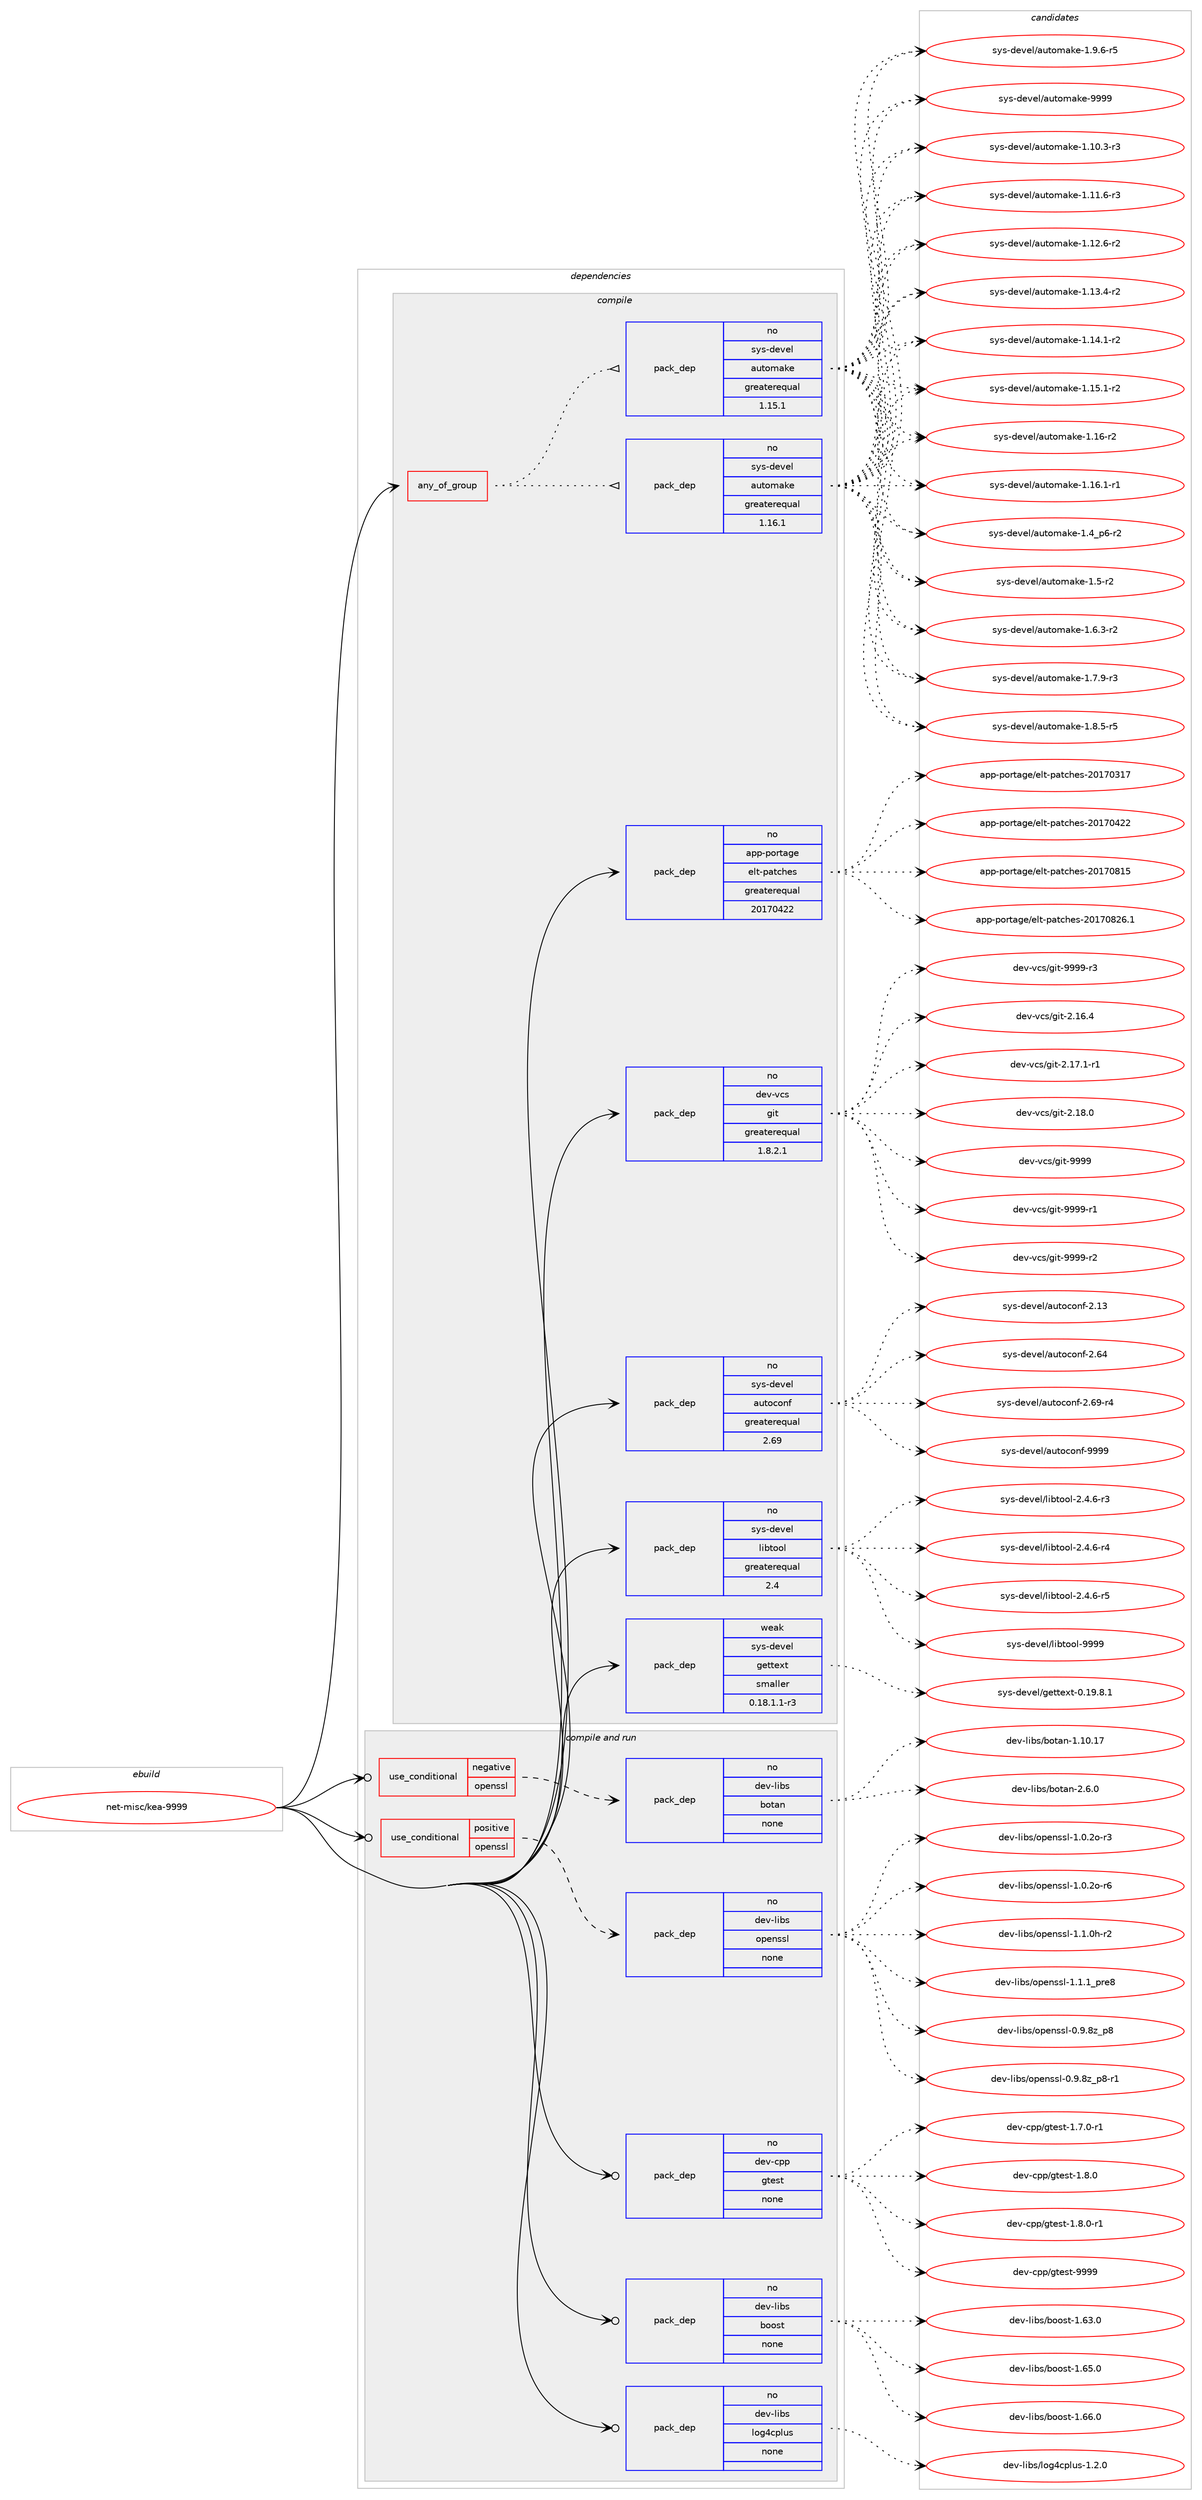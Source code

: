 digraph prolog {

# *************
# Graph options
# *************

newrank=true;
concentrate=true;
compound=true;
graph [rankdir=LR,fontname=Helvetica,fontsize=10,ranksep=1.5];#, ranksep=2.5, nodesep=0.2];
edge  [arrowhead=vee];
node  [fontname=Helvetica,fontsize=10];

# **********
# The ebuild
# **********

subgraph cluster_leftcol {
color=gray;
rank=same;
label=<<i>ebuild</i>>;
id [label="net-misc/kea-9999", color=red, width=4, href="../net-misc/kea-9999.svg"];
}

# ****************
# The dependencies
# ****************

subgraph cluster_midcol {
color=gray;
label=<<i>dependencies</i>>;
subgraph cluster_compile {
fillcolor="#eeeeee";
style=filled;
label=<<i>compile</i>>;
subgraph any24 {
dependency1272 [label=<<TABLE BORDER="0" CELLBORDER="1" CELLSPACING="0" CELLPADDING="4"><TR><TD CELLPADDING="10">any_of_group</TD></TR></TABLE>>, shape=none, color=red];subgraph pack931 {
dependency1273 [label=<<TABLE BORDER="0" CELLBORDER="1" CELLSPACING="0" CELLPADDING="4" WIDTH="220"><TR><TD ROWSPAN="6" CELLPADDING="30">pack_dep</TD></TR><TR><TD WIDTH="110">no</TD></TR><TR><TD>sys-devel</TD></TR><TR><TD>automake</TD></TR><TR><TD>greaterequal</TD></TR><TR><TD>1.16.1</TD></TR></TABLE>>, shape=none, color=blue];
}
dependency1272:e -> dependency1273:w [weight=20,style="dotted",arrowhead="oinv"];
subgraph pack932 {
dependency1274 [label=<<TABLE BORDER="0" CELLBORDER="1" CELLSPACING="0" CELLPADDING="4" WIDTH="220"><TR><TD ROWSPAN="6" CELLPADDING="30">pack_dep</TD></TR><TR><TD WIDTH="110">no</TD></TR><TR><TD>sys-devel</TD></TR><TR><TD>automake</TD></TR><TR><TD>greaterequal</TD></TR><TR><TD>1.15.1</TD></TR></TABLE>>, shape=none, color=blue];
}
dependency1272:e -> dependency1274:w [weight=20,style="dotted",arrowhead="oinv"];
}
id:e -> dependency1272:w [weight=20,style="solid",arrowhead="vee"];
subgraph pack933 {
dependency1275 [label=<<TABLE BORDER="0" CELLBORDER="1" CELLSPACING="0" CELLPADDING="4" WIDTH="220"><TR><TD ROWSPAN="6" CELLPADDING="30">pack_dep</TD></TR><TR><TD WIDTH="110">no</TD></TR><TR><TD>app-portage</TD></TR><TR><TD>elt-patches</TD></TR><TR><TD>greaterequal</TD></TR><TR><TD>20170422</TD></TR></TABLE>>, shape=none, color=blue];
}
id:e -> dependency1275:w [weight=20,style="solid",arrowhead="vee"];
subgraph pack934 {
dependency1276 [label=<<TABLE BORDER="0" CELLBORDER="1" CELLSPACING="0" CELLPADDING="4" WIDTH="220"><TR><TD ROWSPAN="6" CELLPADDING="30">pack_dep</TD></TR><TR><TD WIDTH="110">no</TD></TR><TR><TD>dev-vcs</TD></TR><TR><TD>git</TD></TR><TR><TD>greaterequal</TD></TR><TR><TD>1.8.2.1</TD></TR></TABLE>>, shape=none, color=blue];
}
id:e -> dependency1276:w [weight=20,style="solid",arrowhead="vee"];
subgraph pack935 {
dependency1277 [label=<<TABLE BORDER="0" CELLBORDER="1" CELLSPACING="0" CELLPADDING="4" WIDTH="220"><TR><TD ROWSPAN="6" CELLPADDING="30">pack_dep</TD></TR><TR><TD WIDTH="110">no</TD></TR><TR><TD>sys-devel</TD></TR><TR><TD>autoconf</TD></TR><TR><TD>greaterequal</TD></TR><TR><TD>2.69</TD></TR></TABLE>>, shape=none, color=blue];
}
id:e -> dependency1277:w [weight=20,style="solid",arrowhead="vee"];
subgraph pack936 {
dependency1278 [label=<<TABLE BORDER="0" CELLBORDER="1" CELLSPACING="0" CELLPADDING="4" WIDTH="220"><TR><TD ROWSPAN="6" CELLPADDING="30">pack_dep</TD></TR><TR><TD WIDTH="110">no</TD></TR><TR><TD>sys-devel</TD></TR><TR><TD>libtool</TD></TR><TR><TD>greaterequal</TD></TR><TR><TD>2.4</TD></TR></TABLE>>, shape=none, color=blue];
}
id:e -> dependency1278:w [weight=20,style="solid",arrowhead="vee"];
subgraph pack937 {
dependency1279 [label=<<TABLE BORDER="0" CELLBORDER="1" CELLSPACING="0" CELLPADDING="4" WIDTH="220"><TR><TD ROWSPAN="6" CELLPADDING="30">pack_dep</TD></TR><TR><TD WIDTH="110">weak</TD></TR><TR><TD>sys-devel</TD></TR><TR><TD>gettext</TD></TR><TR><TD>smaller</TD></TR><TR><TD>0.18.1.1-r3</TD></TR></TABLE>>, shape=none, color=blue];
}
id:e -> dependency1279:w [weight=20,style="solid",arrowhead="vee"];
}
subgraph cluster_compileandrun {
fillcolor="#eeeeee";
style=filled;
label=<<i>compile and run</i>>;
subgraph cond319 {
dependency1280 [label=<<TABLE BORDER="0" CELLBORDER="1" CELLSPACING="0" CELLPADDING="4"><TR><TD ROWSPAN="3" CELLPADDING="10">use_conditional</TD></TR><TR><TD>negative</TD></TR><TR><TD>openssl</TD></TR></TABLE>>, shape=none, color=red];
subgraph pack938 {
dependency1281 [label=<<TABLE BORDER="0" CELLBORDER="1" CELLSPACING="0" CELLPADDING="4" WIDTH="220"><TR><TD ROWSPAN="6" CELLPADDING="30">pack_dep</TD></TR><TR><TD WIDTH="110">no</TD></TR><TR><TD>dev-libs</TD></TR><TR><TD>botan</TD></TR><TR><TD>none</TD></TR><TR><TD></TD></TR></TABLE>>, shape=none, color=blue];
}
dependency1280:e -> dependency1281:w [weight=20,style="dashed",arrowhead="vee"];
}
id:e -> dependency1280:w [weight=20,style="solid",arrowhead="odotvee"];
subgraph cond320 {
dependency1282 [label=<<TABLE BORDER="0" CELLBORDER="1" CELLSPACING="0" CELLPADDING="4"><TR><TD ROWSPAN="3" CELLPADDING="10">use_conditional</TD></TR><TR><TD>positive</TD></TR><TR><TD>openssl</TD></TR></TABLE>>, shape=none, color=red];
subgraph pack939 {
dependency1283 [label=<<TABLE BORDER="0" CELLBORDER="1" CELLSPACING="0" CELLPADDING="4" WIDTH="220"><TR><TD ROWSPAN="6" CELLPADDING="30">pack_dep</TD></TR><TR><TD WIDTH="110">no</TD></TR><TR><TD>dev-libs</TD></TR><TR><TD>openssl</TD></TR><TR><TD>none</TD></TR><TR><TD></TD></TR></TABLE>>, shape=none, color=blue];
}
dependency1282:e -> dependency1283:w [weight=20,style="dashed",arrowhead="vee"];
}
id:e -> dependency1282:w [weight=20,style="solid",arrowhead="odotvee"];
subgraph pack940 {
dependency1284 [label=<<TABLE BORDER="0" CELLBORDER="1" CELLSPACING="0" CELLPADDING="4" WIDTH="220"><TR><TD ROWSPAN="6" CELLPADDING="30">pack_dep</TD></TR><TR><TD WIDTH="110">no</TD></TR><TR><TD>dev-cpp</TD></TR><TR><TD>gtest</TD></TR><TR><TD>none</TD></TR><TR><TD></TD></TR></TABLE>>, shape=none, color=blue];
}
id:e -> dependency1284:w [weight=20,style="solid",arrowhead="odotvee"];
subgraph pack941 {
dependency1285 [label=<<TABLE BORDER="0" CELLBORDER="1" CELLSPACING="0" CELLPADDING="4" WIDTH="220"><TR><TD ROWSPAN="6" CELLPADDING="30">pack_dep</TD></TR><TR><TD WIDTH="110">no</TD></TR><TR><TD>dev-libs</TD></TR><TR><TD>boost</TD></TR><TR><TD>none</TD></TR><TR><TD></TD></TR></TABLE>>, shape=none, color=blue];
}
id:e -> dependency1285:w [weight=20,style="solid",arrowhead="odotvee"];
subgraph pack942 {
dependency1286 [label=<<TABLE BORDER="0" CELLBORDER="1" CELLSPACING="0" CELLPADDING="4" WIDTH="220"><TR><TD ROWSPAN="6" CELLPADDING="30">pack_dep</TD></TR><TR><TD WIDTH="110">no</TD></TR><TR><TD>dev-libs</TD></TR><TR><TD>log4cplus</TD></TR><TR><TD>none</TD></TR><TR><TD></TD></TR></TABLE>>, shape=none, color=blue];
}
id:e -> dependency1286:w [weight=20,style="solid",arrowhead="odotvee"];
}
subgraph cluster_run {
fillcolor="#eeeeee";
style=filled;
label=<<i>run</i>>;
}
}

# **************
# The candidates
# **************

subgraph cluster_choices {
rank=same;
color=gray;
label=<<i>candidates</i>>;

subgraph choice931 {
color=black;
nodesep=1;
choice11512111545100101118101108479711711611110997107101454946494846514511451 [label="sys-devel/automake-1.10.3-r3", color=red, width=4,href="../sys-devel/automake-1.10.3-r3.svg"];
choice11512111545100101118101108479711711611110997107101454946494946544511451 [label="sys-devel/automake-1.11.6-r3", color=red, width=4,href="../sys-devel/automake-1.11.6-r3.svg"];
choice11512111545100101118101108479711711611110997107101454946495046544511450 [label="sys-devel/automake-1.12.6-r2", color=red, width=4,href="../sys-devel/automake-1.12.6-r2.svg"];
choice11512111545100101118101108479711711611110997107101454946495146524511450 [label="sys-devel/automake-1.13.4-r2", color=red, width=4,href="../sys-devel/automake-1.13.4-r2.svg"];
choice11512111545100101118101108479711711611110997107101454946495246494511450 [label="sys-devel/automake-1.14.1-r2", color=red, width=4,href="../sys-devel/automake-1.14.1-r2.svg"];
choice11512111545100101118101108479711711611110997107101454946495346494511450 [label="sys-devel/automake-1.15.1-r2", color=red, width=4,href="../sys-devel/automake-1.15.1-r2.svg"];
choice1151211154510010111810110847971171161111099710710145494649544511450 [label="sys-devel/automake-1.16-r2", color=red, width=4,href="../sys-devel/automake-1.16-r2.svg"];
choice11512111545100101118101108479711711611110997107101454946495446494511449 [label="sys-devel/automake-1.16.1-r1", color=red, width=4,href="../sys-devel/automake-1.16.1-r1.svg"];
choice115121115451001011181011084797117116111109971071014549465295112544511450 [label="sys-devel/automake-1.4_p6-r2", color=red, width=4,href="../sys-devel/automake-1.4_p6-r2.svg"];
choice11512111545100101118101108479711711611110997107101454946534511450 [label="sys-devel/automake-1.5-r2", color=red, width=4,href="../sys-devel/automake-1.5-r2.svg"];
choice115121115451001011181011084797117116111109971071014549465446514511450 [label="sys-devel/automake-1.6.3-r2", color=red, width=4,href="../sys-devel/automake-1.6.3-r2.svg"];
choice115121115451001011181011084797117116111109971071014549465546574511451 [label="sys-devel/automake-1.7.9-r3", color=red, width=4,href="../sys-devel/automake-1.7.9-r3.svg"];
choice115121115451001011181011084797117116111109971071014549465646534511453 [label="sys-devel/automake-1.8.5-r5", color=red, width=4,href="../sys-devel/automake-1.8.5-r5.svg"];
choice115121115451001011181011084797117116111109971071014549465746544511453 [label="sys-devel/automake-1.9.6-r5", color=red, width=4,href="../sys-devel/automake-1.9.6-r5.svg"];
choice115121115451001011181011084797117116111109971071014557575757 [label="sys-devel/automake-9999", color=red, width=4,href="../sys-devel/automake-9999.svg"];
dependency1273:e -> choice11512111545100101118101108479711711611110997107101454946494846514511451:w [style=dotted,weight="100"];
dependency1273:e -> choice11512111545100101118101108479711711611110997107101454946494946544511451:w [style=dotted,weight="100"];
dependency1273:e -> choice11512111545100101118101108479711711611110997107101454946495046544511450:w [style=dotted,weight="100"];
dependency1273:e -> choice11512111545100101118101108479711711611110997107101454946495146524511450:w [style=dotted,weight="100"];
dependency1273:e -> choice11512111545100101118101108479711711611110997107101454946495246494511450:w [style=dotted,weight="100"];
dependency1273:e -> choice11512111545100101118101108479711711611110997107101454946495346494511450:w [style=dotted,weight="100"];
dependency1273:e -> choice1151211154510010111810110847971171161111099710710145494649544511450:w [style=dotted,weight="100"];
dependency1273:e -> choice11512111545100101118101108479711711611110997107101454946495446494511449:w [style=dotted,weight="100"];
dependency1273:e -> choice115121115451001011181011084797117116111109971071014549465295112544511450:w [style=dotted,weight="100"];
dependency1273:e -> choice11512111545100101118101108479711711611110997107101454946534511450:w [style=dotted,weight="100"];
dependency1273:e -> choice115121115451001011181011084797117116111109971071014549465446514511450:w [style=dotted,weight="100"];
dependency1273:e -> choice115121115451001011181011084797117116111109971071014549465546574511451:w [style=dotted,weight="100"];
dependency1273:e -> choice115121115451001011181011084797117116111109971071014549465646534511453:w [style=dotted,weight="100"];
dependency1273:e -> choice115121115451001011181011084797117116111109971071014549465746544511453:w [style=dotted,weight="100"];
dependency1273:e -> choice115121115451001011181011084797117116111109971071014557575757:w [style=dotted,weight="100"];
}
subgraph choice932 {
color=black;
nodesep=1;
choice11512111545100101118101108479711711611110997107101454946494846514511451 [label="sys-devel/automake-1.10.3-r3", color=red, width=4,href="../sys-devel/automake-1.10.3-r3.svg"];
choice11512111545100101118101108479711711611110997107101454946494946544511451 [label="sys-devel/automake-1.11.6-r3", color=red, width=4,href="../sys-devel/automake-1.11.6-r3.svg"];
choice11512111545100101118101108479711711611110997107101454946495046544511450 [label="sys-devel/automake-1.12.6-r2", color=red, width=4,href="../sys-devel/automake-1.12.6-r2.svg"];
choice11512111545100101118101108479711711611110997107101454946495146524511450 [label="sys-devel/automake-1.13.4-r2", color=red, width=4,href="../sys-devel/automake-1.13.4-r2.svg"];
choice11512111545100101118101108479711711611110997107101454946495246494511450 [label="sys-devel/automake-1.14.1-r2", color=red, width=4,href="../sys-devel/automake-1.14.1-r2.svg"];
choice11512111545100101118101108479711711611110997107101454946495346494511450 [label="sys-devel/automake-1.15.1-r2", color=red, width=4,href="../sys-devel/automake-1.15.1-r2.svg"];
choice1151211154510010111810110847971171161111099710710145494649544511450 [label="sys-devel/automake-1.16-r2", color=red, width=4,href="../sys-devel/automake-1.16-r2.svg"];
choice11512111545100101118101108479711711611110997107101454946495446494511449 [label="sys-devel/automake-1.16.1-r1", color=red, width=4,href="../sys-devel/automake-1.16.1-r1.svg"];
choice115121115451001011181011084797117116111109971071014549465295112544511450 [label="sys-devel/automake-1.4_p6-r2", color=red, width=4,href="../sys-devel/automake-1.4_p6-r2.svg"];
choice11512111545100101118101108479711711611110997107101454946534511450 [label="sys-devel/automake-1.5-r2", color=red, width=4,href="../sys-devel/automake-1.5-r2.svg"];
choice115121115451001011181011084797117116111109971071014549465446514511450 [label="sys-devel/automake-1.6.3-r2", color=red, width=4,href="../sys-devel/automake-1.6.3-r2.svg"];
choice115121115451001011181011084797117116111109971071014549465546574511451 [label="sys-devel/automake-1.7.9-r3", color=red, width=4,href="../sys-devel/automake-1.7.9-r3.svg"];
choice115121115451001011181011084797117116111109971071014549465646534511453 [label="sys-devel/automake-1.8.5-r5", color=red, width=4,href="../sys-devel/automake-1.8.5-r5.svg"];
choice115121115451001011181011084797117116111109971071014549465746544511453 [label="sys-devel/automake-1.9.6-r5", color=red, width=4,href="../sys-devel/automake-1.9.6-r5.svg"];
choice115121115451001011181011084797117116111109971071014557575757 [label="sys-devel/automake-9999", color=red, width=4,href="../sys-devel/automake-9999.svg"];
dependency1274:e -> choice11512111545100101118101108479711711611110997107101454946494846514511451:w [style=dotted,weight="100"];
dependency1274:e -> choice11512111545100101118101108479711711611110997107101454946494946544511451:w [style=dotted,weight="100"];
dependency1274:e -> choice11512111545100101118101108479711711611110997107101454946495046544511450:w [style=dotted,weight="100"];
dependency1274:e -> choice11512111545100101118101108479711711611110997107101454946495146524511450:w [style=dotted,weight="100"];
dependency1274:e -> choice11512111545100101118101108479711711611110997107101454946495246494511450:w [style=dotted,weight="100"];
dependency1274:e -> choice11512111545100101118101108479711711611110997107101454946495346494511450:w [style=dotted,weight="100"];
dependency1274:e -> choice1151211154510010111810110847971171161111099710710145494649544511450:w [style=dotted,weight="100"];
dependency1274:e -> choice11512111545100101118101108479711711611110997107101454946495446494511449:w [style=dotted,weight="100"];
dependency1274:e -> choice115121115451001011181011084797117116111109971071014549465295112544511450:w [style=dotted,weight="100"];
dependency1274:e -> choice11512111545100101118101108479711711611110997107101454946534511450:w [style=dotted,weight="100"];
dependency1274:e -> choice115121115451001011181011084797117116111109971071014549465446514511450:w [style=dotted,weight="100"];
dependency1274:e -> choice115121115451001011181011084797117116111109971071014549465546574511451:w [style=dotted,weight="100"];
dependency1274:e -> choice115121115451001011181011084797117116111109971071014549465646534511453:w [style=dotted,weight="100"];
dependency1274:e -> choice115121115451001011181011084797117116111109971071014549465746544511453:w [style=dotted,weight="100"];
dependency1274:e -> choice115121115451001011181011084797117116111109971071014557575757:w [style=dotted,weight="100"];
}
subgraph choice933 {
color=black;
nodesep=1;
choice97112112451121111141169710310147101108116451129711699104101115455048495548514955 [label="app-portage/elt-patches-20170317", color=red, width=4,href="../app-portage/elt-patches-20170317.svg"];
choice97112112451121111141169710310147101108116451129711699104101115455048495548525050 [label="app-portage/elt-patches-20170422", color=red, width=4,href="../app-portage/elt-patches-20170422.svg"];
choice97112112451121111141169710310147101108116451129711699104101115455048495548564953 [label="app-portage/elt-patches-20170815", color=red, width=4,href="../app-portage/elt-patches-20170815.svg"];
choice971121124511211111411697103101471011081164511297116991041011154550484955485650544649 [label="app-portage/elt-patches-20170826.1", color=red, width=4,href="../app-portage/elt-patches-20170826.1.svg"];
dependency1275:e -> choice97112112451121111141169710310147101108116451129711699104101115455048495548514955:w [style=dotted,weight="100"];
dependency1275:e -> choice97112112451121111141169710310147101108116451129711699104101115455048495548525050:w [style=dotted,weight="100"];
dependency1275:e -> choice97112112451121111141169710310147101108116451129711699104101115455048495548564953:w [style=dotted,weight="100"];
dependency1275:e -> choice971121124511211111411697103101471011081164511297116991041011154550484955485650544649:w [style=dotted,weight="100"];
}
subgraph choice934 {
color=black;
nodesep=1;
choice10010111845118991154710310511645504649544652 [label="dev-vcs/git-2.16.4", color=red, width=4,href="../dev-vcs/git-2.16.4.svg"];
choice100101118451189911547103105116455046495546494511449 [label="dev-vcs/git-2.17.1-r1", color=red, width=4,href="../dev-vcs/git-2.17.1-r1.svg"];
choice10010111845118991154710310511645504649564648 [label="dev-vcs/git-2.18.0", color=red, width=4,href="../dev-vcs/git-2.18.0.svg"];
choice1001011184511899115471031051164557575757 [label="dev-vcs/git-9999", color=red, width=4,href="../dev-vcs/git-9999.svg"];
choice10010111845118991154710310511645575757574511449 [label="dev-vcs/git-9999-r1", color=red, width=4,href="../dev-vcs/git-9999-r1.svg"];
choice10010111845118991154710310511645575757574511450 [label="dev-vcs/git-9999-r2", color=red, width=4,href="../dev-vcs/git-9999-r2.svg"];
choice10010111845118991154710310511645575757574511451 [label="dev-vcs/git-9999-r3", color=red, width=4,href="../dev-vcs/git-9999-r3.svg"];
dependency1276:e -> choice10010111845118991154710310511645504649544652:w [style=dotted,weight="100"];
dependency1276:e -> choice100101118451189911547103105116455046495546494511449:w [style=dotted,weight="100"];
dependency1276:e -> choice10010111845118991154710310511645504649564648:w [style=dotted,weight="100"];
dependency1276:e -> choice1001011184511899115471031051164557575757:w [style=dotted,weight="100"];
dependency1276:e -> choice10010111845118991154710310511645575757574511449:w [style=dotted,weight="100"];
dependency1276:e -> choice10010111845118991154710310511645575757574511450:w [style=dotted,weight="100"];
dependency1276:e -> choice10010111845118991154710310511645575757574511451:w [style=dotted,weight="100"];
}
subgraph choice935 {
color=black;
nodesep=1;
choice115121115451001011181011084797117116111991111101024550464951 [label="sys-devel/autoconf-2.13", color=red, width=4,href="../sys-devel/autoconf-2.13.svg"];
choice115121115451001011181011084797117116111991111101024550465452 [label="sys-devel/autoconf-2.64", color=red, width=4,href="../sys-devel/autoconf-2.64.svg"];
choice1151211154510010111810110847971171161119911111010245504654574511452 [label="sys-devel/autoconf-2.69-r4", color=red, width=4,href="../sys-devel/autoconf-2.69-r4.svg"];
choice115121115451001011181011084797117116111991111101024557575757 [label="sys-devel/autoconf-9999", color=red, width=4,href="../sys-devel/autoconf-9999.svg"];
dependency1277:e -> choice115121115451001011181011084797117116111991111101024550464951:w [style=dotted,weight="100"];
dependency1277:e -> choice115121115451001011181011084797117116111991111101024550465452:w [style=dotted,weight="100"];
dependency1277:e -> choice1151211154510010111810110847971171161119911111010245504654574511452:w [style=dotted,weight="100"];
dependency1277:e -> choice115121115451001011181011084797117116111991111101024557575757:w [style=dotted,weight="100"];
}
subgraph choice936 {
color=black;
nodesep=1;
choice1151211154510010111810110847108105981161111111084550465246544511451 [label="sys-devel/libtool-2.4.6-r3", color=red, width=4,href="../sys-devel/libtool-2.4.6-r3.svg"];
choice1151211154510010111810110847108105981161111111084550465246544511452 [label="sys-devel/libtool-2.4.6-r4", color=red, width=4,href="../sys-devel/libtool-2.4.6-r4.svg"];
choice1151211154510010111810110847108105981161111111084550465246544511453 [label="sys-devel/libtool-2.4.6-r5", color=red, width=4,href="../sys-devel/libtool-2.4.6-r5.svg"];
choice1151211154510010111810110847108105981161111111084557575757 [label="sys-devel/libtool-9999", color=red, width=4,href="../sys-devel/libtool-9999.svg"];
dependency1278:e -> choice1151211154510010111810110847108105981161111111084550465246544511451:w [style=dotted,weight="100"];
dependency1278:e -> choice1151211154510010111810110847108105981161111111084550465246544511452:w [style=dotted,weight="100"];
dependency1278:e -> choice1151211154510010111810110847108105981161111111084550465246544511453:w [style=dotted,weight="100"];
dependency1278:e -> choice1151211154510010111810110847108105981161111111084557575757:w [style=dotted,weight="100"];
}
subgraph choice937 {
color=black;
nodesep=1;
choice1151211154510010111810110847103101116116101120116454846495746564649 [label="sys-devel/gettext-0.19.8.1", color=red, width=4,href="../sys-devel/gettext-0.19.8.1.svg"];
dependency1279:e -> choice1151211154510010111810110847103101116116101120116454846495746564649:w [style=dotted,weight="100"];
}
subgraph choice938 {
color=black;
nodesep=1;
choice10010111845108105981154798111116971104549464948464955 [label="dev-libs/botan-1.10.17", color=red, width=4,href="../dev-libs/botan-1.10.17.svg"];
choice1001011184510810598115479811111697110455046544648 [label="dev-libs/botan-2.6.0", color=red, width=4,href="../dev-libs/botan-2.6.0.svg"];
dependency1281:e -> choice10010111845108105981154798111116971104549464948464955:w [style=dotted,weight="100"];
dependency1281:e -> choice1001011184510810598115479811111697110455046544648:w [style=dotted,weight="100"];
}
subgraph choice939 {
color=black;
nodesep=1;
choice1001011184510810598115471111121011101151151084548465746561229511256 [label="dev-libs/openssl-0.9.8z_p8", color=red, width=4,href="../dev-libs/openssl-0.9.8z_p8.svg"];
choice10010111845108105981154711111210111011511510845484657465612295112564511449 [label="dev-libs/openssl-0.9.8z_p8-r1", color=red, width=4,href="../dev-libs/openssl-0.9.8z_p8-r1.svg"];
choice1001011184510810598115471111121011101151151084549464846501114511451 [label="dev-libs/openssl-1.0.2o-r3", color=red, width=4,href="../dev-libs/openssl-1.0.2o-r3.svg"];
choice1001011184510810598115471111121011101151151084549464846501114511454 [label="dev-libs/openssl-1.0.2o-r6", color=red, width=4,href="../dev-libs/openssl-1.0.2o-r6.svg"];
choice1001011184510810598115471111121011101151151084549464946481044511450 [label="dev-libs/openssl-1.1.0h-r2", color=red, width=4,href="../dev-libs/openssl-1.1.0h-r2.svg"];
choice1001011184510810598115471111121011101151151084549464946499511211410156 [label="dev-libs/openssl-1.1.1_pre8", color=red, width=4,href="../dev-libs/openssl-1.1.1_pre8.svg"];
dependency1283:e -> choice1001011184510810598115471111121011101151151084548465746561229511256:w [style=dotted,weight="100"];
dependency1283:e -> choice10010111845108105981154711111210111011511510845484657465612295112564511449:w [style=dotted,weight="100"];
dependency1283:e -> choice1001011184510810598115471111121011101151151084549464846501114511451:w [style=dotted,weight="100"];
dependency1283:e -> choice1001011184510810598115471111121011101151151084549464846501114511454:w [style=dotted,weight="100"];
dependency1283:e -> choice1001011184510810598115471111121011101151151084549464946481044511450:w [style=dotted,weight="100"];
dependency1283:e -> choice1001011184510810598115471111121011101151151084549464946499511211410156:w [style=dotted,weight="100"];
}
subgraph choice940 {
color=black;
nodesep=1;
choice1001011184599112112471031161011151164549465546484511449 [label="dev-cpp/gtest-1.7.0-r1", color=red, width=4,href="../dev-cpp/gtest-1.7.0-r1.svg"];
choice100101118459911211247103116101115116454946564648 [label="dev-cpp/gtest-1.8.0", color=red, width=4,href="../dev-cpp/gtest-1.8.0.svg"];
choice1001011184599112112471031161011151164549465646484511449 [label="dev-cpp/gtest-1.8.0-r1", color=red, width=4,href="../dev-cpp/gtest-1.8.0-r1.svg"];
choice1001011184599112112471031161011151164557575757 [label="dev-cpp/gtest-9999", color=red, width=4,href="../dev-cpp/gtest-9999.svg"];
dependency1284:e -> choice1001011184599112112471031161011151164549465546484511449:w [style=dotted,weight="100"];
dependency1284:e -> choice100101118459911211247103116101115116454946564648:w [style=dotted,weight="100"];
dependency1284:e -> choice1001011184599112112471031161011151164549465646484511449:w [style=dotted,weight="100"];
dependency1284:e -> choice1001011184599112112471031161011151164557575757:w [style=dotted,weight="100"];
}
subgraph choice941 {
color=black;
nodesep=1;
choice1001011184510810598115479811111111511645494654514648 [label="dev-libs/boost-1.63.0", color=red, width=4,href="../dev-libs/boost-1.63.0.svg"];
choice1001011184510810598115479811111111511645494654534648 [label="dev-libs/boost-1.65.0", color=red, width=4,href="../dev-libs/boost-1.65.0.svg"];
choice1001011184510810598115479811111111511645494654544648 [label="dev-libs/boost-1.66.0", color=red, width=4,href="../dev-libs/boost-1.66.0.svg"];
dependency1285:e -> choice1001011184510810598115479811111111511645494654514648:w [style=dotted,weight="100"];
dependency1285:e -> choice1001011184510810598115479811111111511645494654534648:w [style=dotted,weight="100"];
dependency1285:e -> choice1001011184510810598115479811111111511645494654544648:w [style=dotted,weight="100"];
}
subgraph choice942 {
color=black;
nodesep=1;
choice1001011184510810598115471081111035299112108117115454946504648 [label="dev-libs/log4cplus-1.2.0", color=red, width=4,href="../dev-libs/log4cplus-1.2.0.svg"];
dependency1286:e -> choice1001011184510810598115471081111035299112108117115454946504648:w [style=dotted,weight="100"];
}
}

}
